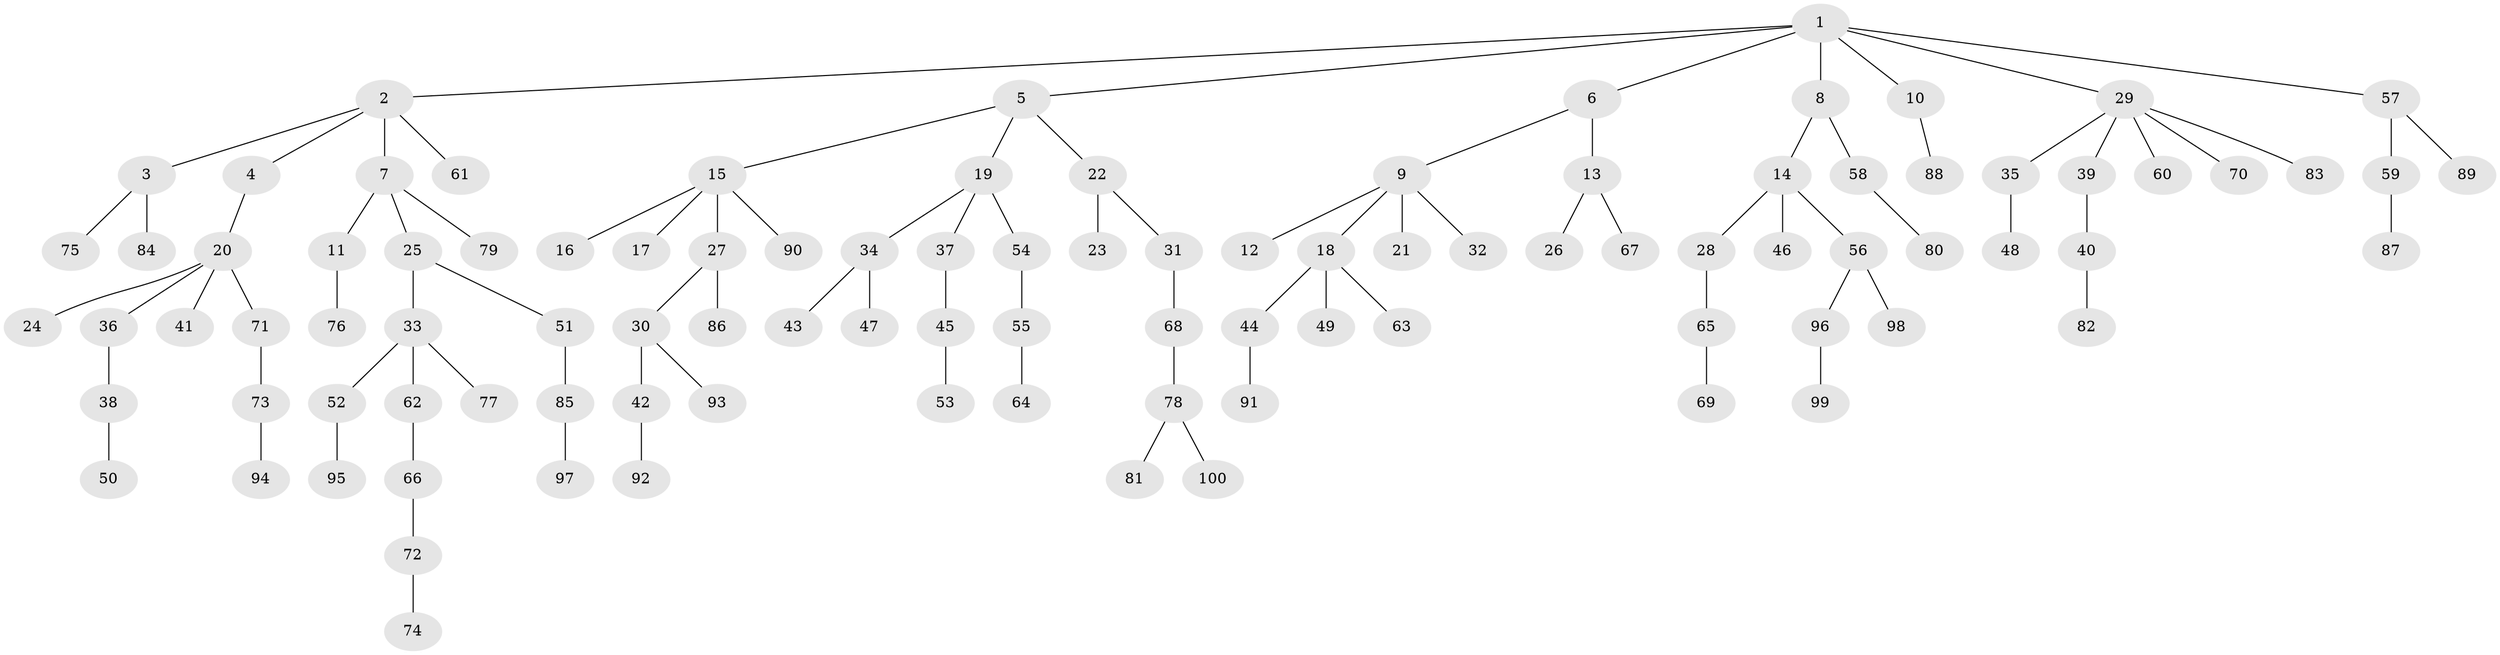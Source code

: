 // Generated by graph-tools (version 1.1) at 2025/11/02/21/25 10:11:10]
// undirected, 100 vertices, 99 edges
graph export_dot {
graph [start="1"]
  node [color=gray90,style=filled];
  1;
  2;
  3;
  4;
  5;
  6;
  7;
  8;
  9;
  10;
  11;
  12;
  13;
  14;
  15;
  16;
  17;
  18;
  19;
  20;
  21;
  22;
  23;
  24;
  25;
  26;
  27;
  28;
  29;
  30;
  31;
  32;
  33;
  34;
  35;
  36;
  37;
  38;
  39;
  40;
  41;
  42;
  43;
  44;
  45;
  46;
  47;
  48;
  49;
  50;
  51;
  52;
  53;
  54;
  55;
  56;
  57;
  58;
  59;
  60;
  61;
  62;
  63;
  64;
  65;
  66;
  67;
  68;
  69;
  70;
  71;
  72;
  73;
  74;
  75;
  76;
  77;
  78;
  79;
  80;
  81;
  82;
  83;
  84;
  85;
  86;
  87;
  88;
  89;
  90;
  91;
  92;
  93;
  94;
  95;
  96;
  97;
  98;
  99;
  100;
  1 -- 2;
  1 -- 5;
  1 -- 6;
  1 -- 8;
  1 -- 10;
  1 -- 29;
  1 -- 57;
  2 -- 3;
  2 -- 4;
  2 -- 7;
  2 -- 61;
  3 -- 75;
  3 -- 84;
  4 -- 20;
  5 -- 15;
  5 -- 19;
  5 -- 22;
  6 -- 9;
  6 -- 13;
  7 -- 11;
  7 -- 25;
  7 -- 79;
  8 -- 14;
  8 -- 58;
  9 -- 12;
  9 -- 18;
  9 -- 21;
  9 -- 32;
  10 -- 88;
  11 -- 76;
  13 -- 26;
  13 -- 67;
  14 -- 28;
  14 -- 46;
  14 -- 56;
  15 -- 16;
  15 -- 17;
  15 -- 27;
  15 -- 90;
  18 -- 44;
  18 -- 49;
  18 -- 63;
  19 -- 34;
  19 -- 37;
  19 -- 54;
  20 -- 24;
  20 -- 36;
  20 -- 41;
  20 -- 71;
  22 -- 23;
  22 -- 31;
  25 -- 33;
  25 -- 51;
  27 -- 30;
  27 -- 86;
  28 -- 65;
  29 -- 35;
  29 -- 39;
  29 -- 60;
  29 -- 70;
  29 -- 83;
  30 -- 42;
  30 -- 93;
  31 -- 68;
  33 -- 52;
  33 -- 62;
  33 -- 77;
  34 -- 43;
  34 -- 47;
  35 -- 48;
  36 -- 38;
  37 -- 45;
  38 -- 50;
  39 -- 40;
  40 -- 82;
  42 -- 92;
  44 -- 91;
  45 -- 53;
  51 -- 85;
  52 -- 95;
  54 -- 55;
  55 -- 64;
  56 -- 96;
  56 -- 98;
  57 -- 59;
  57 -- 89;
  58 -- 80;
  59 -- 87;
  62 -- 66;
  65 -- 69;
  66 -- 72;
  68 -- 78;
  71 -- 73;
  72 -- 74;
  73 -- 94;
  78 -- 81;
  78 -- 100;
  85 -- 97;
  96 -- 99;
}
